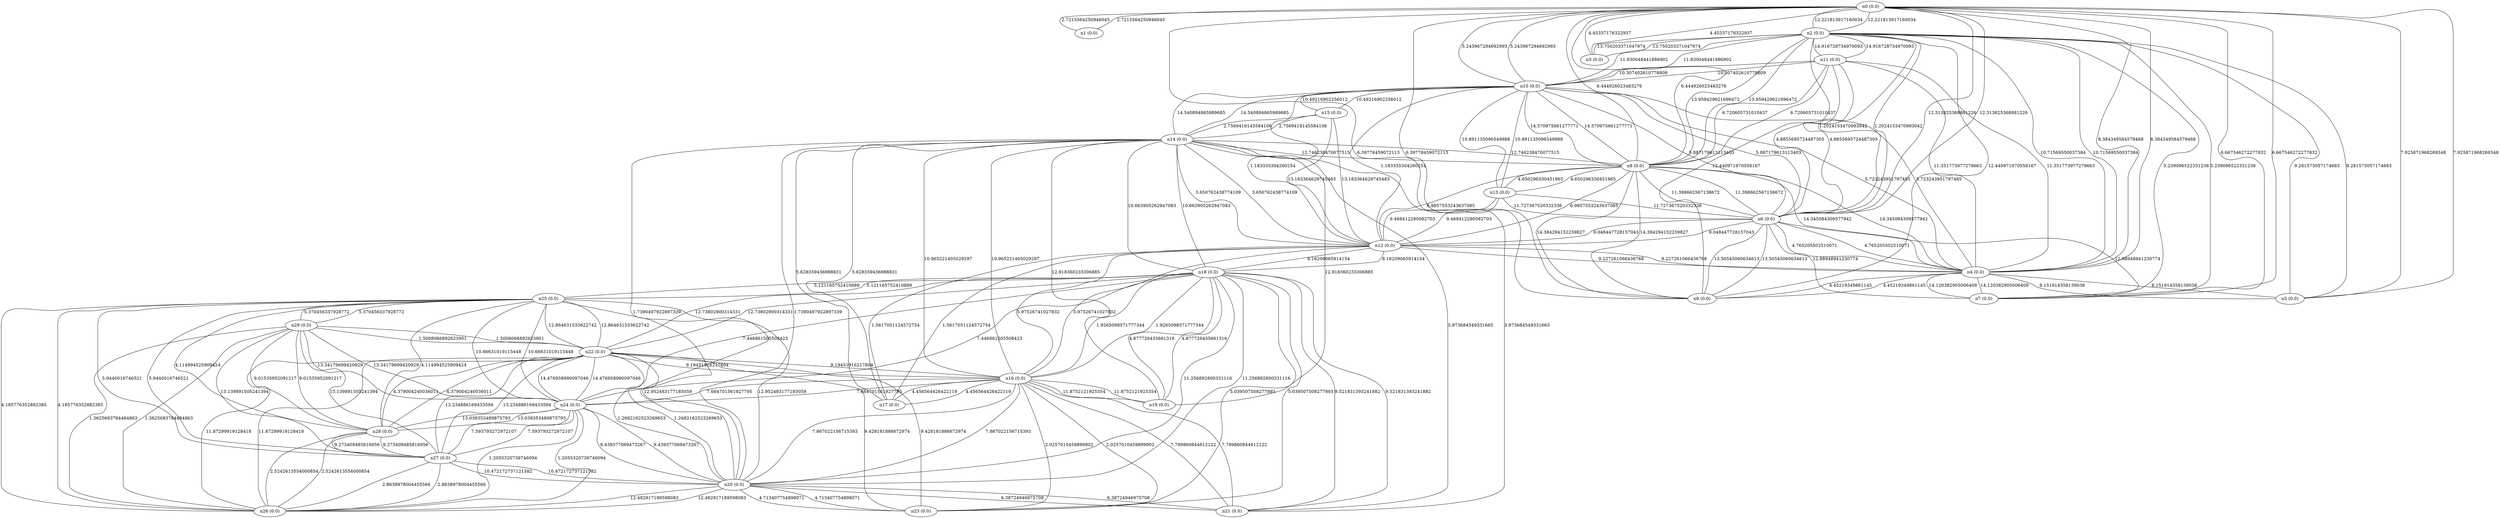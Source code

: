 graph {
n0 [label="n0 (0.0)"];
n1 [label="n1 (0.0)"];
n2 [label="n2 (0.0)"];
n3 [label="n3 (0.0)"];
n4 [label="n4 (0.0)"];
n5 [label="n5 (0.0)"];
n6 [label="n6 (0.0)"];
n7 [label="n7 (0.0)"];
n8 [label="n8 (0.0)"];
n9 [label="n9 (0.0)"];
n10 [label="n10 (0.0)"];
n11 [label="n11 (0.0)"];
n12 [label="n12 (0.0)"];
n13 [label="n13 (0.0)"];
n14 [label="n14 (0.0)"];
n15 [label="n15 (0.0)"];
n16 [label="n16 (0.0)"];
n17 [label="n17 (0.0)"];
n18 [label="n18 (0.0)"];
n19 [label="n19 (0.0)"];
n20 [label="n20 (0.0)"];
n21 [label="n21 (0.0)"];
n22 [label="n22 (0.0)"];
n23 [label="n23 (0.0)"];
n24 [label="n24 (0.0)"];
n25 [label="n25 (0.0)"];
n26 [label="n26 (0.0)"];
n27 [label="n27 (0.0)"];
n28 [label="n28 (0.0)"];
n29 [label="n29 (0.0)"];
n0 -- n1 [weight=2.7215564250946045 label=2.7215564250946045];
n0 -- n7 [weight=6.667546272277832 label=6.667546272277832];
n0 -- n6 [weight=12.313825368881226 label=12.313825368881226];
n0 -- n10 [weight=5.243967294692993 label=5.243967294692993];
n0 -- n9 [weight=6.39778459072113 label=6.39778459072113];
n0 -- n8 [weight=6.444926023483276 label=6.444926023483276];
n0 -- n2 [weight=12.221813917160034 label=12.221813917160034];
n0 -- n4 [weight=8.384349584579468 label=8.384349584579468];
n0 -- n3 [weight=4.45337176322937 label=4.45337176322937];
n0 -- n5 [weight=7.925871968269348 label=7.925871968269348];
n1 -- n0 [weight=2.7215564250946045 label=2.7215564250946045];
n2 -- n3 [weight=13.750203371047974 label=13.750203371047974];
n2 -- n5 [weight=9.281573057174683 label=9.281573057174683];
n2 -- n4 [weight=10.71569550037384 label=10.71569550037384];
n2 -- n0 [weight=12.221813917160034 label=12.221813917160034];
n2 -- n10 [weight=11.830048441886902 label=11.830048441886902];
n2 -- n6 [weight=1.2024153470993042 label=1.2024153470993042];
n2 -- n7 [weight=5.239096522331238 label=5.239096522331238];
n2 -- n11 [weight=14.916728734970093 label=14.916728734970093];
n2 -- n9 [weight=12.440971970558167 label=12.440971970558167];
n2 -- n8 [weight=13.959429621696472 label=13.959429621696472];
n3 -- n0 [weight=4.45337176322937 label=4.45337176322937];
n3 -- n2 [weight=13.750203371047974 label=13.750203371047974];
n4 -- n12 [weight=9.227261066436768 label=9.227261066436768];
n4 -- n6 [weight=4.765205502510071 label=4.765205502510071];
n4 -- n8 [weight=14.345084309577942 label=14.345084309577942];
n4 -- n10 [weight=5.723243951797485 label=5.723243951797485];
n4 -- n11 [weight=11.351773977279663 label=11.351773977279663];
n4 -- n5 [weight=8.151914358139038 label=8.151914358139038];
n4 -- n9 [weight=4.45219349861145 label=4.45219349861145];
n4 -- n0 [weight=8.384349584579468 label=8.384349584579468];
n4 -- n2 [weight=10.71569550037384 label=10.71569550037384];
n4 -- n7 [weight=14.120382905006409 label=14.120382905006409];
n5 -- n0 [weight=7.925871968269348 label=7.925871968269348];
n5 -- n4 [weight=8.151914358139038 label=8.151914358139038];
n5 -- n2 [weight=9.281573057174683 label=9.281573057174683];
n6 -- n11 [weight=4.8855695724487305 label=4.8855695724487305];
n6 -- n7 [weight=12.88948941230774 label=12.88948941230774];
n6 -- n4 [weight=4.765205502510071 label=4.765205502510071];
n6 -- n13 [weight=11.727367520332336 label=11.727367520332336];
n6 -- n12 [weight=9.048447728157043 label=9.048447728157043];
n6 -- n9 [weight=13.50545060634613 label=13.50545060634613];
n6 -- n0 [weight=12.313825368881226 label=12.313825368881226];
n6 -- n10 [weight=5.887179613113403 label=5.887179613113403];
n6 -- n8 [weight=11.398662567138672 label=11.398662567138672];
n6 -- n2 [weight=1.2024153470993042 label=1.2024153470993042];
n7 -- n0 [weight=6.667546272277832 label=6.667546272277832];
n7 -- n4 [weight=14.120382905006409 label=14.120382905006409];
n7 -- n6 [weight=12.88948941230774 label=12.88948941230774];
n7 -- n2 [weight=5.239096522331238 label=5.239096522331238];
n8 -- n14 [weight=12.746238470077515 label=12.746238470077515];
n8 -- n11 [weight=6.720605731010437 label=6.720605731010437];
n8 -- n6 [weight=11.398662567138672 label=11.398662567138672];
n8 -- n2 [weight=13.959429621696472 label=13.959429621696472];
n8 -- n10 [weight=14.570975661277771 label=14.570975661277771];
n8 -- n12 [weight=6.9857553243637085 label=6.9857553243637085];
n8 -- n9 [weight=14.384294152259827 label=14.384294152259827];
n8 -- n13 [weight=4.650296330451965 label=4.650296330451965];
n8 -- n0 [weight=6.444926023483276 label=6.444926023483276];
n8 -- n4 [weight=14.345084309577942 label=14.345084309577942];
n9 -- n0 [weight=6.39778459072113 label=6.39778459072113];
n9 -- n8 [weight=14.384294152259827 label=14.384294152259827];
n9 -- n2 [weight=12.440971970558167 label=12.440971970558167];
n9 -- n4 [weight=4.45219349861145 label=4.45219349861145];
n9 -- n6 [weight=13.50545060634613 label=13.50545060634613];
n10 -- n8 [weight=14.570975661277771 label=14.570975661277771];
n10 -- n11 [weight=10.307402610778809 label=10.307402610778809];
n10 -- n12 [weight=1.183335304260254 label=1.183335304260254];
n10 -- n2 [weight=11.830048441886902 label=11.830048441886902];
n10 -- n4 [weight=5.723243951797485 label=5.723243951797485];
n10 -- n13 [weight=10.891135096549988 label=10.891135096549988];
n10 -- n6 [weight=5.887179613113403 label=5.887179613113403];
n10 -- n14 [weight=14.540894865989685 label=14.540894865989685];
n10 -- n0 [weight=5.243967294692993 label=5.243967294692993];
n10 -- n15 [weight=10.49216902256012 label=10.49216902256012];
n11 -- n6 [weight=4.8855695724487305 label=4.8855695724487305];
n11 -- n8 [weight=6.720605731010437 label=6.720605731010437];
n11 -- n4 [weight=11.351773977279663 label=11.351773977279663];
n11 -- n10 [weight=10.307402610778809 label=10.307402610778809];
n11 -- n2 [weight=14.916728734970093 label=14.916728734970093];
n12 -- n14 [weight=3.650762438774109 label=3.650762438774109];
n12 -- n16 [weight=5.97526741027832 label=5.97526741027832];
n12 -- n6 [weight=9.048447728157043 label=9.048447728157043];
n12 -- n8 [weight=6.9857553243637085 label=6.9857553243637085];
n12 -- n10 [weight=1.183335304260254 label=1.183335304260254];
n12 -- n15 [weight=13.183364629745483 label=13.183364629745483];
n12 -- n18 [weight=8.16209065914154 label=8.16209065914154];
n12 -- n13 [weight=9.468412280082703 label=9.468412280082703];
n12 -- n4 [weight=9.227261066436768 label=9.227261066436768];
n12 -- n17 [weight=1.5617051124572754 label=1.5617051124572754];
n13 -- n8 [weight=4.650296330451965 label=4.650296330451965];
n13 -- n6 [weight=11.727367520332336 label=11.727367520332336];
n13 -- n12 [weight=9.468412280082703 label=9.468412280082703];
n13 -- n10 [weight=10.891135096549988 label=10.891135096549988];
n14 -- n16 [weight=10.965221405029297 label=10.965221405029297];
n14 -- n20 [weight=1.7390497922897339 label=1.7390497922897339];
n14 -- n18 [weight=10.663905262947083 label=10.663905262947083];
n14 -- n19 [weight=12.918360233306885 label=12.918360233306885];
n14 -- n15 [weight=2.7569419145584106 label=2.7569419145584106];
n14 -- n10 [weight=14.540894865989685 label=14.540894865989685];
n14 -- n17 [weight=5.628359436988831 label=5.628359436988831];
n14 -- n12 [weight=3.650762438774109 label=3.650762438774109];
n14 -- n21 [weight=3.973684549331665 label=3.973684549331665];
n14 -- n8 [weight=12.746238470077515 label=12.746238470077515];
n15 -- n12 [weight=13.183364629745483 label=13.183364629745483];
n15 -- n10 [weight=10.49216902256012 label=10.49216902256012];
n15 -- n14 [weight=2.7569419145584106 label=2.7569419145584106];
n16 -- n22 [weight=9.19451916217804 label=9.19451916217804];
n16 -- n21 [weight=7.789860844612122 label=7.789860844612122];
n16 -- n23 [weight=2.0257010459899902 label=2.0257010459899902];
n16 -- n17 [weight=4.456564426422119 label=4.456564426422119];
n16 -- n12 [weight=5.97526741027832 label=5.97526741027832];
n16 -- n14 [weight=10.965221405029297 label=10.965221405029297];
n16 -- n24 [weight=7.684701561927795 label=7.684701561927795];
n16 -- n18 [weight=1.9265098571777344 label=1.9265098571777344];
n16 -- n19 [weight=11.8752121925354 label=11.8752121925354];
n16 -- n20 [weight=7.867022156715393 label=7.867022156715393];
n17 -- n12 [weight=1.5617051124572754 label=1.5617051124572754];
n17 -- n16 [weight=4.456564426422119 label=4.456564426422119];
n17 -- n14 [weight=5.628359436988831 label=5.628359436988831];
n18 -- n12 [weight=8.16209065914154 label=8.16209065914154];
n18 -- n19 [weight=4.877726435661316 label=4.877726435661316];
n18 -- n14 [weight=10.663905262947083 label=10.663905262947083];
n18 -- n25 [weight=5.121165752410889 label=5.121165752410889];
n18 -- n22 [weight=12.73802900314331 label=12.73802900314331];
n18 -- n20 [weight=11.256892800331116 label=11.256892800331116];
n18 -- n23 [weight=5.039507508277893 label=5.039507508277893];
n18 -- n24 [weight=7.446861505508423 label=7.446861505508423];
n18 -- n21 [weight=9.521831393241882 label=9.521831393241882];
n18 -- n16 [weight=1.9265098571777344 label=1.9265098571777344];
n19 -- n18 [weight=4.877726435661316 label=4.877726435661316];
n19 -- n14 [weight=12.918360233306885 label=12.918360233306885];
n19 -- n16 [weight=11.8752121925354 label=11.8752121925354];
n20 -- n22 [weight=1.2682162523269653 label=1.2682162523269653];
n20 -- n21 [weight=6.38724946975708 label=6.38724946975708];
n20 -- n24 [weight=9.439377069473267 label=9.439377069473267];
n20 -- n25 [weight=12.952483177185059 label=12.952483177185059];
n20 -- n16 [weight=7.867022156715393 label=7.867022156715393];
n20 -- n18 [weight=11.256892800331116 label=11.256892800331116];
n20 -- n14 [weight=1.7390497922897339 label=1.7390497922897339];
n20 -- n26 [weight=12.482917189598083 label=12.482917189598083];
n20 -- n23 [weight=4.713407754898071 label=4.713407754898071];
n20 -- n27 [weight=10.472172737121582 label=10.472172737121582];
n21 -- n16 [weight=7.789860844612122 label=7.789860844612122];
n21 -- n14 [weight=3.973684549331665 label=3.973684549331665];
n21 -- n20 [weight=6.38724946975708 label=6.38724946975708];
n21 -- n18 [weight=9.521831393241882 label=9.521831393241882];
n22 -- n18 [weight=12.73802900314331 label=12.73802900314331];
n22 -- n27 [weight=13.234886169433594 label=13.234886169433594];
n22 -- n23 [weight=9.428181886672974 label=9.428181886672974];
n22 -- n28 [weight=4.379004240036011 label=4.379004240036011];
n22 -- n20 [weight=1.2682162523269653 label=1.2682162523269653];
n22 -- n25 [weight=12.864631533622742 label=12.864631533622742];
n22 -- n16 [weight=9.19451916217804 label=9.19451916217804];
n22 -- n26 [weight=11.87299919128418 label=11.87299919128418];
n22 -- n24 [weight=14.476958990097046 label=14.476958990097046];
n22 -- n29 [weight=1.5008066892623901 label=1.5008066892623901];
n23 -- n18 [weight=5.039507508277893 label=5.039507508277893];
n23 -- n16 [weight=2.0257010459899902 label=2.0257010459899902];
n23 -- n20 [weight=4.713407754898071 label=4.713407754898071];
n23 -- n22 [weight=9.428181886672974 label=9.428181886672974];
n24 -- n26 [weight=1.2055320739746094 label=1.2055320739746094];
n24 -- n29 [weight=13.34179699420929 label=13.34179699420929];
n24 -- n20 [weight=9.439377069473267 label=9.439377069473267];
n24 -- n22 [weight=14.476958990097046 label=14.476958990097046];
n24 -- n25 [weight=10.66631019115448 label=10.66631019115448];
n24 -- n27 [weight=7.593793272972107 label=7.593793272972107];
n24 -- n28 [weight=13.039353489875793 label=13.039353489875793];
n24 -- n18 [weight=7.446861505508423 label=7.446861505508423];
n24 -- n16 [weight=7.684701561927795 label=7.684701561927795];
n25 -- n26 [weight=4.185776352882385 label=4.185776352882385];
n25 -- n24 [weight=10.66631019115448 label=10.66631019115448];
n25 -- n29 [weight=5.370456337928772 label=5.370456337928772];
n25 -- n22 [weight=12.864631533622742 label=12.864631533622742];
n25 -- n27 [weight=5.9440016746521 label=5.9440016746521];
n25 -- n28 [weight=4.114994525909424 label=4.114994525909424];
n25 -- n18 [weight=5.121165752410889 label=5.121165752410889];
n25 -- n20 [weight=12.952483177185059 label=12.952483177185059];
n26 -- n28 [weight=2.5242613554000854 label=2.5242613554000854];
n26 -- n25 [weight=4.185776352882385 label=4.185776352882385];
n26 -- n27 [weight=2.8638978004455566 label=2.8638978004455566];
n26 -- n22 [weight=11.87299919128418 label=11.87299919128418];
n26 -- n29 [weight=1.3625683784484863 label=1.3625683784484863];
n26 -- n20 [weight=12.482917189598083 label=12.482917189598083];
n26 -- n24 [weight=1.2055320739746094 label=1.2055320739746094];
n27 -- n20 [weight=10.472172737121582 label=10.472172737121582];
n27 -- n25 [weight=5.9440016746521 label=5.9440016746521];
n27 -- n24 [weight=7.593793272972107 label=7.593793272972107];
n27 -- n28 [weight=9.273409485816956 label=9.273409485816956];
n27 -- n29 [weight=13.139891505241394 label=13.139891505241394];
n27 -- n22 [weight=13.234886169433594 label=13.234886169433594];
n27 -- n26 [weight=2.8638978004455566 label=2.8638978004455566];
n28 -- n22 [weight=4.379004240036011 label=4.379004240036011];
n28 -- n26 [weight=2.5242613554000854 label=2.5242613554000854];
n28 -- n24 [weight=13.039353489875793 label=13.039353489875793];
n28 -- n29 [weight=9.01535952091217 label=9.01535952091217];
n28 -- n27 [weight=9.273409485816956 label=9.273409485816956];
n28 -- n25 [weight=4.114994525909424 label=4.114994525909424];
n29 -- n22 [weight=1.5008066892623901 label=1.5008066892623901];
n29 -- n26 [weight=1.3625683784484863 label=1.3625683784484863];
n29 -- n25 [weight=5.370456337928772 label=5.370456337928772];
n29 -- n27 [weight=13.139891505241394 label=13.139891505241394];
n29 -- n28 [weight=9.01535952091217 label=9.01535952091217];
n29 -- n24 [weight=13.34179699420929 label=13.34179699420929];
}
